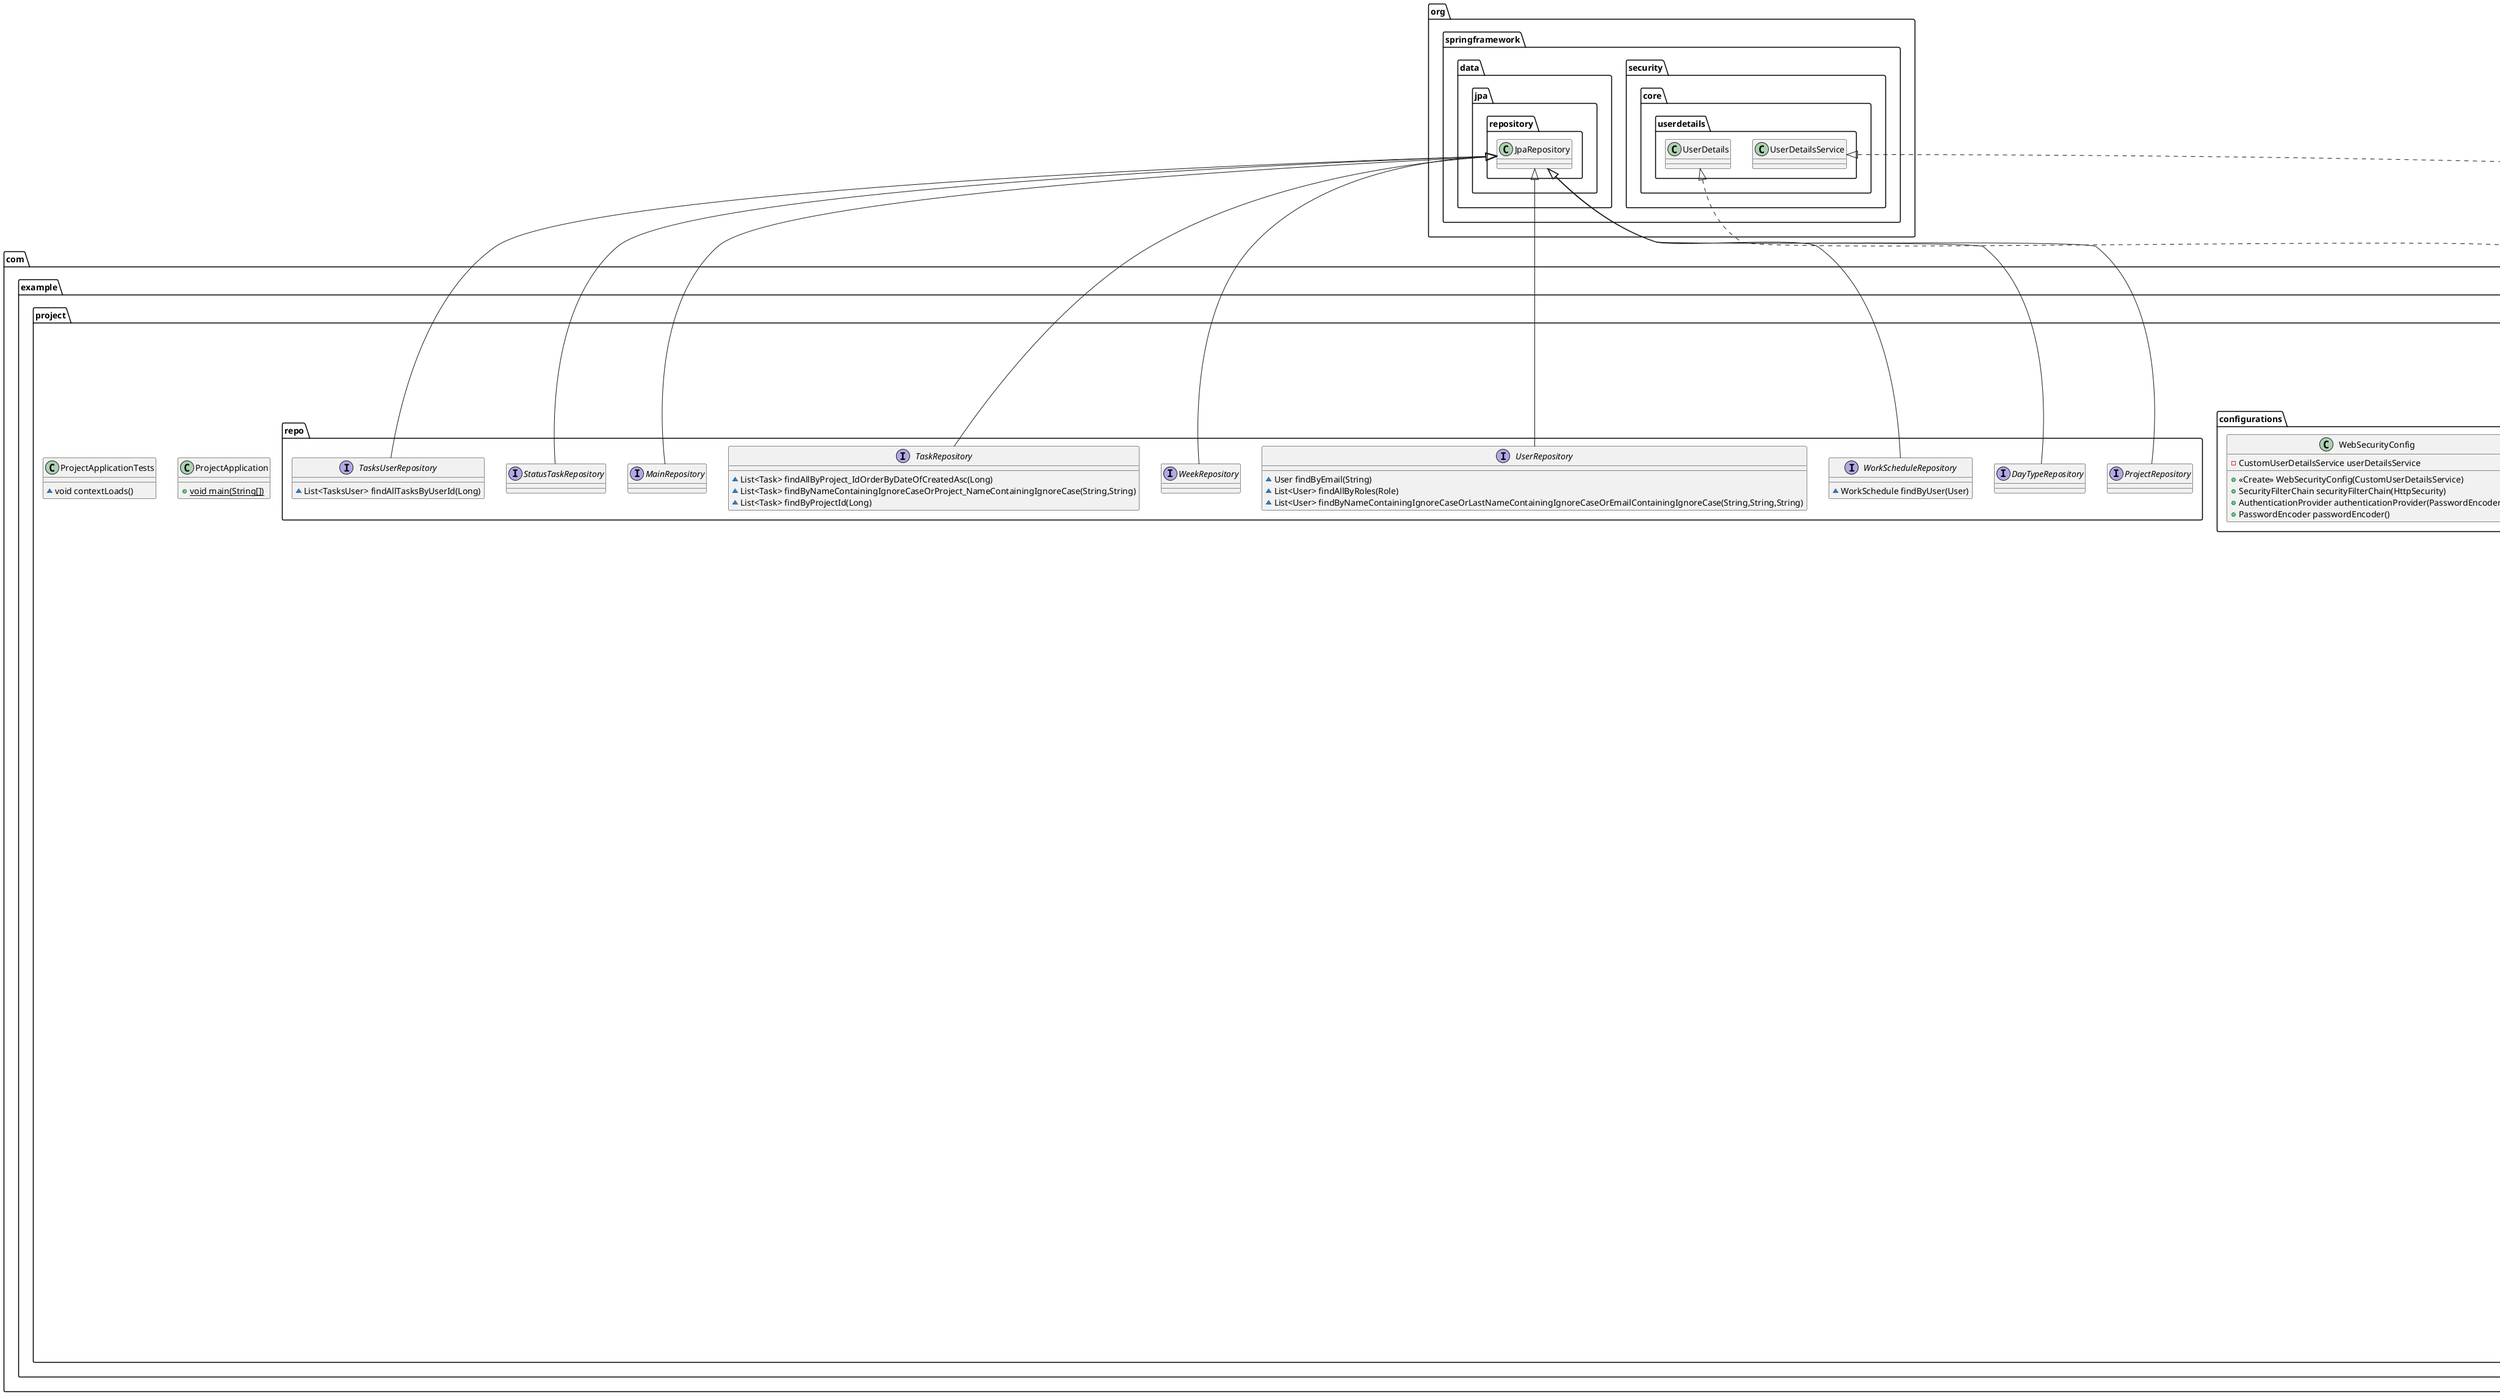 @startuml
class com.example.project.services.CustomUserDetailsService {
- UserRepository userRepository
+ UserDetails loadUserByUsername(String)
}


class com.example.project.models.StatusTask {
- Long id
- String name
}

class com.example.project.configurations.WebSecurityConfig {
- CustomUserDetailsService userDetailsService
+ <<Create>> WebSecurityConfig(CustomUserDetailsService)
+ SecurityFilterChain securityFilterChain(HttpSecurity)
+ AuthenticationProvider authenticationProvider(PasswordEncoder)
+ PasswordEncoder passwordEncoder()
}


class com.example.project.models.Week {
- Long id
- String name
+ <<Create>> Week(Long,String)
+ <<Create>> Week()
}


class com.example.project.controllers.UserController {
- UserService userService
+ TasksUserRepository tasksUserRepository
+ UserRepository userRepository
+ String login()
+ String registration()
+ String createUser(User)
+ String calender(Model)
+ String users(Model)
+ String searchUsers(String,String,Model)
+ String personal1(Model)
+ String tasks(Model)
}


interface com.example.project.repo.ProjectRepository {
}
class com.example.project.models.Task {
- Long id
- String name
- String inf
- String priority
- StatusTask status
- LocalDateTime dateOfCreated
- Date dateOfEnd
- Project project
+ <<Create>> Task(String,String,String,LocalDateTime,Date,Project,StatusTask)
+ <<Create>> Task()
}


class com.example.project.models.WorkSchedule {
- Long id
- User user
- Date weekStart
- Date weekEnd
- DayType dayType
- Week week
- String monday
- String tuesday
- String wednesday
- String thursday
- String friday
- String saturday
- String sunday
- int rowspan
+ <<Create>> WorkSchedule()
+ <<Create>> WorkSchedule(Long,User,Date,Date,DayType)
+ <<Create>> WorkSchedule(Long,Date,Date,DayType)
}


class com.example.project.controllers.WorkScheduleController {
- UserRepository userRepository
- DayTypeRepository dayTypeRepository
- WorkScheduleRepository workScheduleRepository
- WorkScheduleService workScheduleService
- WeekRepository weekRepository
+ <<Create>> WorkScheduleController(WorkScheduleService)
+ String createWorkSchedule(Model)
+ String showSchedule(Model)
+ String saveWorkSchedule(Long,Date,Date,Long,Long,Model)
}


interface com.example.project.repo.DayTypeRepository {
}
class com.example.project.controllers.ProjectController {
- ProjectRepository projectRepository
+ String allProjectsInf(Model)
+ String newProjectsCreate(Model)
+ String newProjects(String,String,String,String,Model)
+ String ProjectsInf(long,Model)
}


class com.example.project.services.DayTypeService {
- DayTypeRepository dayTypeRepository
+ List<DayType> getAllDayTypes()
}


class com.example.project.controllers.MainController {
+ String mainData(Model)
}

class com.example.project.models.User {
- Long id
- String email
- String position
- String name
- String lastName
- boolean active
- String password
- Set<Role> roles
- LocalDateTime dateOfCreated
+ <<Create>> User()
- void init()
+ Collection<? extends GrantedAuthority> getAuthorities()
+ String getPassword()
+ String getUsername()
+ boolean isAccountNonExpired()
+ boolean isAccountNonLocked()
+ boolean isCredentialsNonExpired()
+ boolean isEnabled()
}


interface com.example.project.repo.WorkScheduleRepository {
~ WorkSchedule findByUser(User)
}

interface com.example.project.repo.UserRepository {
~ User findByEmail(String)
~ List<User> findAllByRoles(Role)
~ List<User> findByNameContainingIgnoreCaseOrLastNameContainingIgnoreCaseOrEmailContainingIgnoreCase(String,String,String)
}

class com.example.project.controllers.TaskController {
- TaskRepository taskRepository
- ProjectRepository projectRepository
+ String getTasksByProjectId(Long,Model)
+ String ProjectsInf(long,Model)
+ String task(Model)
+ String searchTasks(String,Model)
}


interface com.example.project.repo.WeekRepository {
}
class com.example.project.models.TasksUser {
- Long id
- User user
- Task task
- Date assignmentDate
- Date DateOfTheEnd
+ <<Create>> TasksUser()
}


class com.example.project.controllers.AdminController {
- AdminService adminService
+ TaskRepository taskRepository
+ ProjectRepository projectRepository
+ UserRepository userRepository
- DayTypeRepository dayTypeRepository
- WorkScheduleRepository workScheduleRepository
+ TasksUserRepository tasksUserRepository
+ String newUserTask(Long,Long,Long,String,String)
+ String newUserTask(Model)
+ List<Task> getTasksByProject(Long)
+ String newTask(Model)
+ String TaskCreate(Task)
+ String ReportCreate(Model)
}


class com.example.project.models.Project {
- Long id
- String name
- String inf
- LocalDateTime dateOfCreated
- String customerName
- String customerEmail
+ <<Create>> Project()
+ <<Create>> Project(String,String,String,String)
- void init()
}


class com.example.project.ProjectApplication {
+ {static} void main(String[])
}

class com.example.project.services.AdminService {
- TasksUserRepository tasksUserRepository
- WorkScheduleRepository workScheduleRepository
- TaskRepository taskRepository
+ void newUserTask(TasksUser)
+ void saveSchedule(WorkSchedule)
+ void createSession(Task)
}


class com.example.project.models.Main {
- Long id
- String nameData
+ Long getId()
+ void setId(Long)
+ String getNameData()
+ void setNameData(String)
}


class com.example.project.controllers.CalendarController {
}
class com.example.project.ProjectApplicationTests {
~ void contextLoads()
}

interface com.example.project.repo.TaskRepository {
~ List<Task> findAllByProject_IdOrderByDateOfCreatedAsc(Long)
~ List<Task> findByNameContainingIgnoreCaseOrProject_NameContainingIgnoreCase(String,String)
~ List<Task> findByProjectId(Long)
}

interface com.example.project.repo.MainRepository {
}
interface com.example.project.repo.StatusTaskRepository {
}
class com.example.project.services.WorkScheduleService {
- WorkScheduleRepository workScheduleRepository
- JdbcTemplate jdbcTemplate
+ void updateTableStructure()
+ List<WorkSchedule> getGroupedWorkSchedules()
}


interface com.example.project.repo.TasksUserRepository {
~ List<TasksUser> findAllTasksByUserId(Long)
}

enum com.example.project.models.enums.Role {
+  USER
+  ADMIN
+ String getAuthority()
}


class com.example.project.services.UserService {
- UserRepository userRepository
- PasswordEncoder passwordEncoder
+ boolean createUser(User)
+ List<User> list()
+ List<User> listADMIN()
+ void banUser(Long)
}


class com.example.project.models.DayType {
- Long id
- String code
- String description
+ <<Create>> DayType()
+ <<Create>> DayType(Long,String,String)
+ Long getId()
+ void setId(Long)
+ String getCode()
+ void setCode(String)
+ String getDescription()
+ void setDescription(String)
}




org.springframework.security.core.userdetails.UserDetailsService <|.. com.example.project.services.CustomUserDetailsService
org.springframework.data.jpa.repository.JpaRepository <|-- com.example.project.repo.ProjectRepository
org.springframework.data.jpa.repository.JpaRepository <|-- com.example.project.repo.DayTypeRepository
org.springframework.security.core.userdetails.UserDetails <|.. com.example.project.models.User
org.springframework.data.jpa.repository.JpaRepository <|-- com.example.project.repo.WorkScheduleRepository
org.springframework.data.jpa.repository.JpaRepository <|-- com.example.project.repo.UserRepository
org.springframework.data.jpa.repository.JpaRepository <|-- com.example.project.repo.WeekRepository
org.springframework.data.jpa.repository.JpaRepository <|-- com.example.project.repo.TaskRepository
org.springframework.data.jpa.repository.JpaRepository <|-- com.example.project.repo.MainRepository
org.springframework.data.jpa.repository.JpaRepository <|-- com.example.project.repo.StatusTaskRepository
org.springframework.data.jpa.repository.JpaRepository <|-- com.example.project.repo.TasksUserRepository
@enduml